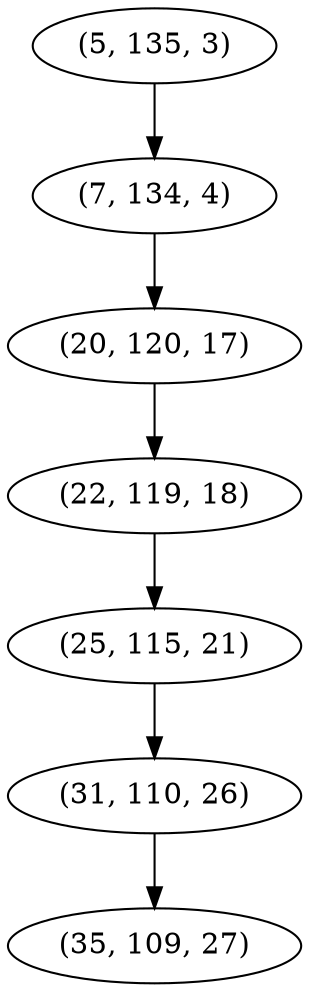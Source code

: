digraph tree {
    "(5, 135, 3)";
    "(7, 134, 4)";
    "(20, 120, 17)";
    "(22, 119, 18)";
    "(25, 115, 21)";
    "(31, 110, 26)";
    "(35, 109, 27)";
    "(5, 135, 3)" -> "(7, 134, 4)";
    "(7, 134, 4)" -> "(20, 120, 17)";
    "(20, 120, 17)" -> "(22, 119, 18)";
    "(22, 119, 18)" -> "(25, 115, 21)";
    "(25, 115, 21)" -> "(31, 110, 26)";
    "(31, 110, 26)" -> "(35, 109, 27)";
}
